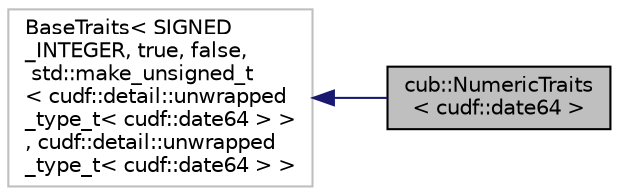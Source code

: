 digraph "cub::NumericTraits&lt; cudf::date64 &gt;"
{
  edge [fontname="Helvetica",fontsize="10",labelfontname="Helvetica",labelfontsize="10"];
  node [fontname="Helvetica",fontsize="10",shape=record];
  rankdir="LR";
  Node2 [label="cub::NumericTraits\l\< cudf::date64 \>",height=0.2,width=0.4,color="black", fillcolor="grey75", style="filled", fontcolor="black"];
  Node3 -> Node2 [dir="back",color="midnightblue",fontsize="10",style="solid",fontname="Helvetica"];
  Node3 [label="BaseTraits\< SIGNED\l_INTEGER, true, false,\l std::make_unsigned_t\l\< cudf::detail::unwrapped\l_type_t\< cudf::date64 \> \>\l, cudf::detail::unwrapped\l_type_t\< cudf::date64 \> \>",height=0.2,width=0.4,color="grey75", fillcolor="white", style="filled"];
}
